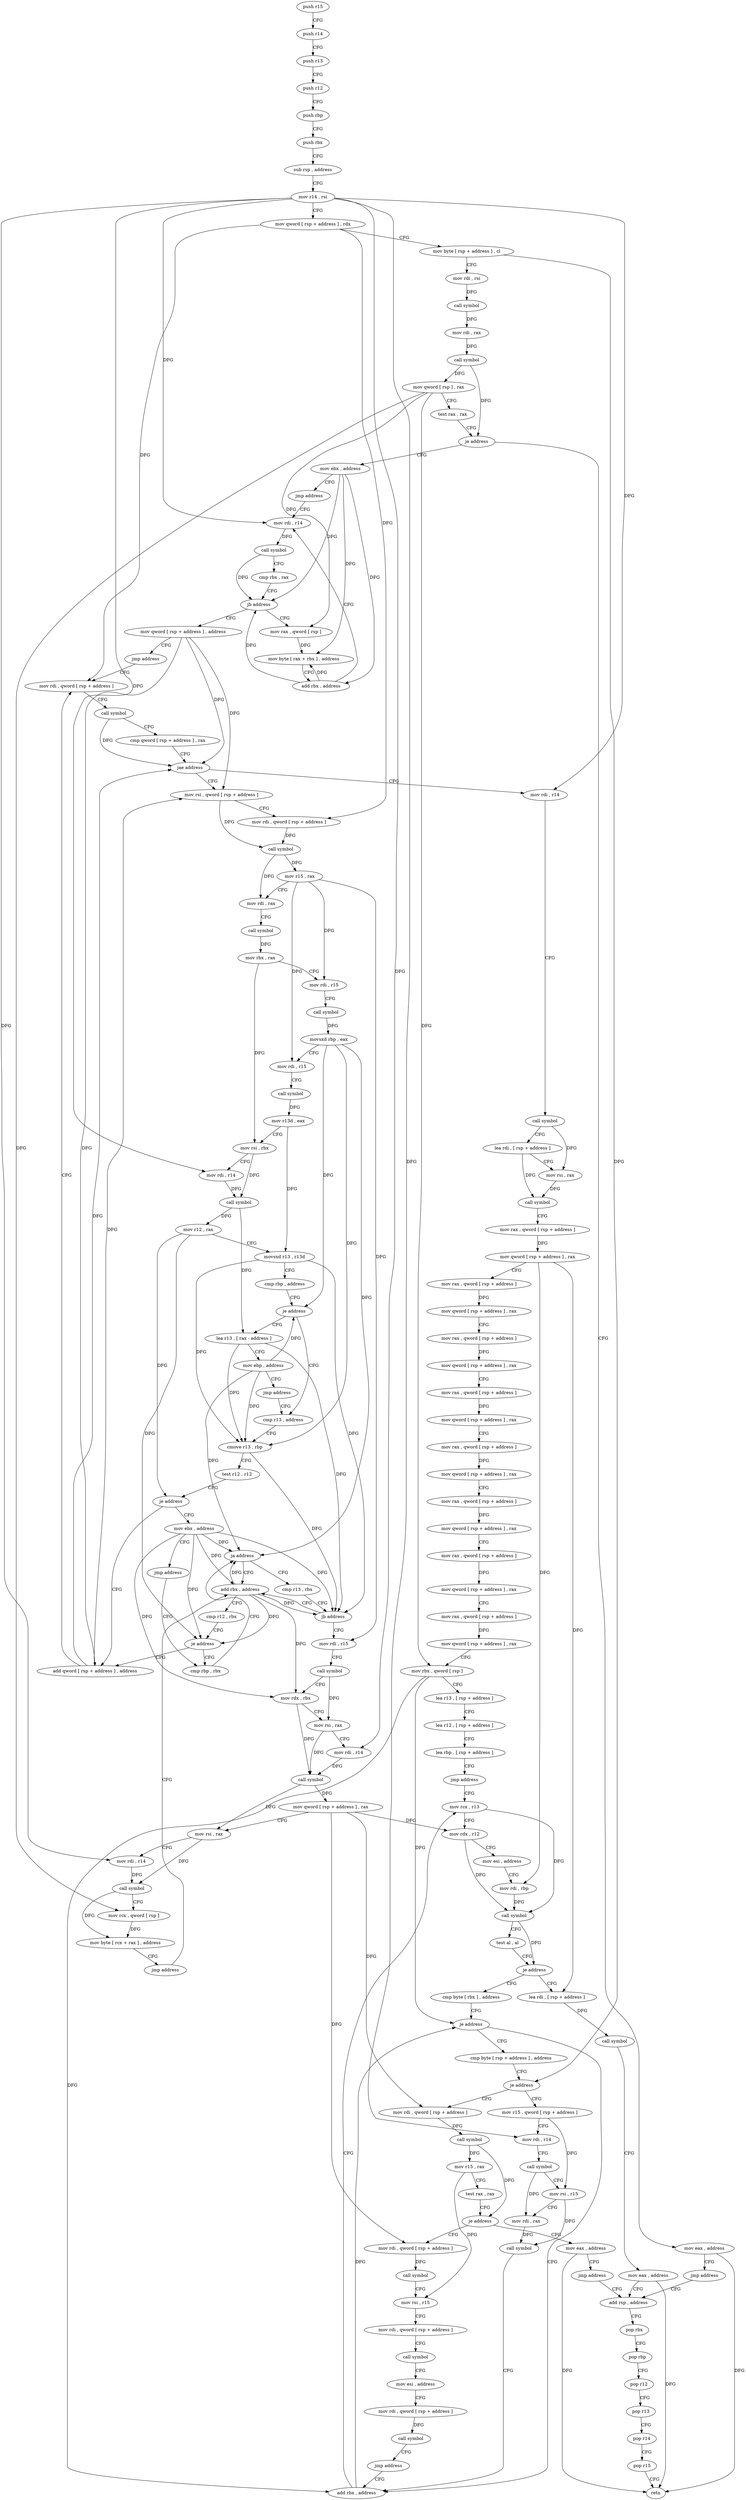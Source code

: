 digraph "func" {
"96748" [label = "push r15" ]
"96750" [label = "push r14" ]
"96752" [label = "push r13" ]
"96754" [label = "push r12" ]
"96756" [label = "push rbp" ]
"96757" [label = "push rbx" ]
"96758" [label = "sub rsp , address" ]
"96765" [label = "mov r14 , rsi" ]
"96768" [label = "mov qword [ rsp + address ] , rdx" ]
"96773" [label = "mov byte [ rsp + address ] , cl" ]
"96777" [label = "mov rdi , rsi" ]
"96780" [label = "call symbol" ]
"96785" [label = "mov rdi , rax" ]
"96788" [label = "call symbol" ]
"96793" [label = "mov qword [ rsp ] , rax" ]
"96797" [label = "test rax , rax" ]
"96800" [label = "je address" ]
"97360" [label = "mov eax , address" ]
"96806" [label = "mov ebx , address" ]
"97365" [label = "jmp address" ]
"97342" [label = "add rsp , address" ]
"96811" [label = "jmp address" ]
"96825" [label = "mov rdi , r14" ]
"97349" [label = "pop rbx" ]
"97350" [label = "pop rbp" ]
"97351" [label = "pop r12" ]
"97353" [label = "pop r13" ]
"97355" [label = "pop r14" ]
"97357" [label = "pop r15" ]
"97359" [label = "retn" ]
"96828" [label = "call symbol" ]
"96833" [label = "cmp rbx , rax" ]
"96836" [label = "jb address" ]
"96813" [label = "mov rax , qword [ rsp ]" ]
"96838" [label = "mov qword [ rsp + address ] , address" ]
"96817" [label = "mov byte [ rax + rbx ] , address" ]
"96821" [label = "add rbx , address" ]
"96847" [label = "jmp address" ]
"96939" [label = "mov rdi , qword [ rsp + address ]" ]
"96944" [label = "call symbol" ]
"96949" [label = "cmp qword [ rsp + address ] , rax" ]
"96954" [label = "jae address" ]
"97057" [label = "mov rdi , r14" ]
"96956" [label = "mov rsi , qword [ rsp + address ]" ]
"97060" [label = "call symbol" ]
"97065" [label = "lea rdi , [ rsp + address ]" ]
"97070" [label = "mov rsi , rax" ]
"97073" [label = "call symbol" ]
"97078" [label = "mov rax , qword [ rsp + address ]" ]
"97083" [label = "mov qword [ rsp + address ] , rax" ]
"97088" [label = "mov rax , qword [ rsp + address ]" ]
"97093" [label = "mov qword [ rsp + address ] , rax" ]
"97098" [label = "mov rax , qword [ rsp + address ]" ]
"97103" [label = "mov qword [ rsp + address ] , rax" ]
"97111" [label = "mov rax , qword [ rsp + address ]" ]
"97116" [label = "mov qword [ rsp + address ] , rax" ]
"97124" [label = "mov rax , qword [ rsp + address ]" ]
"97129" [label = "mov qword [ rsp + address ] , rax" ]
"97137" [label = "mov rax , qword [ rsp + address ]" ]
"97142" [label = "mov qword [ rsp + address ] , rax" ]
"97150" [label = "mov rax , qword [ rsp + address ]" ]
"97155" [label = "mov qword [ rsp + address ] , rax" ]
"97163" [label = "mov rax , qword [ rsp + address ]" ]
"97168" [label = "mov qword [ rsp + address ] , rax" ]
"97176" [label = "mov rbx , qword [ rsp ]" ]
"97180" [label = "lea r13 , [ rsp + address ]" ]
"97185" [label = "lea r12 , [ rsp + address ]" ]
"97193" [label = "lea rbp , [ rsp + address ]" ]
"97198" [label = "jmp address" ]
"97228" [label = "mov rcx , r13" ]
"96961" [label = "mov rdi , qword [ rsp + address ]" ]
"96966" [label = "call symbol" ]
"96971" [label = "mov r15 , rax" ]
"96974" [label = "mov rdi , rax" ]
"96977" [label = "call symbol" ]
"96982" [label = "mov rbx , rax" ]
"96985" [label = "mov rdi , r15" ]
"96988" [label = "call symbol" ]
"96993" [label = "movsxd rbp , eax" ]
"96996" [label = "mov rdi , r15" ]
"96999" [label = "call symbol" ]
"97004" [label = "mov r13d , eax" ]
"97007" [label = "mov rsi , rbx" ]
"97010" [label = "mov rdi , r14" ]
"97013" [label = "call symbol" ]
"97018" [label = "mov r12 , rax" ]
"97021" [label = "movsxd r13 , r13d" ]
"97024" [label = "cmp rbp , address" ]
"97028" [label = "je address" ]
"96849" [label = "lea r13 , [ rax - address ]" ]
"97034" [label = "cmp r13 , address" ]
"97231" [label = "mov rdx , r12" ]
"97234" [label = "mov esi , address" ]
"97239" [label = "mov rdi , rbp" ]
"97242" [label = "call symbol" ]
"97247" [label = "test al , al" ]
"97249" [label = "je address" ]
"97327" [label = "lea rdi , [ rsp + address ]" ]
"97251" [label = "cmp byte [ rbx ] , address" ]
"96853" [label = "mov ebp , address" ]
"96858" [label = "jmp address" ]
"97038" [label = "cmove r13 , rbp" ]
"97042" [label = "test r12 , r12" ]
"97045" [label = "je address" ]
"96933" [label = "add qword [ rsp + address ] , address" ]
"97047" [label = "mov ebx , address" ]
"97332" [label = "call symbol" ]
"97337" [label = "mov eax , address" ]
"97254" [label = "je address" ]
"97224" [label = "add rbx , address" ]
"97256" [label = "cmp byte [ rsp + address ] , address" ]
"97052" [label = "jmp address" ]
"96872" [label = "cmp rbp , rbx" ]
"97261" [label = "je address" ]
"97200" [label = "mov r15 , qword [ rsp + address ]" ]
"97263" [label = "mov rdi , qword [ rsp + address ]" ]
"96875" [label = "ja address" ]
"96863" [label = "add rbx , address" ]
"96877" [label = "cmp r13 , rbx" ]
"97205" [label = "mov rdi , r14" ]
"97208" [label = "call symbol" ]
"97213" [label = "mov rsi , r15" ]
"97216" [label = "mov rdi , rax" ]
"97219" [label = "call symbol" ]
"97271" [label = "call symbol" ]
"97276" [label = "mov r15 , rax" ]
"97279" [label = "test rax , rax" ]
"97282" [label = "je address" ]
"97367" [label = "mov eax , address" ]
"97284" [label = "mov rdi , qword [ rsp + address ]" ]
"96867" [label = "cmp r12 , rbx" ]
"96870" [label = "je address" ]
"96880" [label = "jb address" ]
"96882" [label = "mov rdi , r15" ]
"97372" [label = "jmp address" ]
"97292" [label = "call symbol" ]
"97297" [label = "mov rsi , r15" ]
"97300" [label = "mov rdi , qword [ rsp + address ]" ]
"97305" [label = "call symbol" ]
"97310" [label = "mov esi , address" ]
"97315" [label = "mov rdi , qword [ rsp + address ]" ]
"97320" [label = "call symbol" ]
"97325" [label = "jmp address" ]
"96885" [label = "call symbol" ]
"96890" [label = "mov rdx , rbx" ]
"96893" [label = "mov rsi , rax" ]
"96896" [label = "mov rdi , r14" ]
"96899" [label = "call symbol" ]
"96904" [label = "mov qword [ rsp + address ] , rax" ]
"96912" [label = "mov rsi , rax" ]
"96915" [label = "mov rdi , r14" ]
"96918" [label = "call symbol" ]
"96923" [label = "mov rcx , qword [ rsp ]" ]
"96927" [label = "mov byte [ rcx + rax ] , address" ]
"96931" [label = "jmp address" ]
"96748" -> "96750" [ label = "CFG" ]
"96750" -> "96752" [ label = "CFG" ]
"96752" -> "96754" [ label = "CFG" ]
"96754" -> "96756" [ label = "CFG" ]
"96756" -> "96757" [ label = "CFG" ]
"96757" -> "96758" [ label = "CFG" ]
"96758" -> "96765" [ label = "CFG" ]
"96765" -> "96768" [ label = "CFG" ]
"96765" -> "96825" [ label = "DFG" ]
"96765" -> "97057" [ label = "DFG" ]
"96765" -> "97010" [ label = "DFG" ]
"96765" -> "97205" [ label = "DFG" ]
"96765" -> "96896" [ label = "DFG" ]
"96765" -> "96915" [ label = "DFG" ]
"96768" -> "96773" [ label = "CFG" ]
"96768" -> "96939" [ label = "DFG" ]
"96768" -> "96961" [ label = "DFG" ]
"96773" -> "96777" [ label = "CFG" ]
"96773" -> "97261" [ label = "DFG" ]
"96777" -> "96780" [ label = "DFG" ]
"96780" -> "96785" [ label = "DFG" ]
"96785" -> "96788" [ label = "DFG" ]
"96788" -> "96793" [ label = "DFG" ]
"96788" -> "96800" [ label = "DFG" ]
"96793" -> "96797" [ label = "CFG" ]
"96793" -> "96813" [ label = "DFG" ]
"96793" -> "97176" [ label = "DFG" ]
"96793" -> "96923" [ label = "DFG" ]
"96797" -> "96800" [ label = "CFG" ]
"96800" -> "97360" [ label = "CFG" ]
"96800" -> "96806" [ label = "CFG" ]
"97360" -> "97365" [ label = "CFG" ]
"97360" -> "97359" [ label = "DFG" ]
"96806" -> "96811" [ label = "CFG" ]
"96806" -> "96836" [ label = "DFG" ]
"96806" -> "96817" [ label = "DFG" ]
"96806" -> "96821" [ label = "DFG" ]
"97365" -> "97342" [ label = "CFG" ]
"97342" -> "97349" [ label = "CFG" ]
"96811" -> "96825" [ label = "CFG" ]
"96825" -> "96828" [ label = "DFG" ]
"97349" -> "97350" [ label = "CFG" ]
"97350" -> "97351" [ label = "CFG" ]
"97351" -> "97353" [ label = "CFG" ]
"97353" -> "97355" [ label = "CFG" ]
"97355" -> "97357" [ label = "CFG" ]
"97357" -> "97359" [ label = "CFG" ]
"96828" -> "96833" [ label = "CFG" ]
"96828" -> "96836" [ label = "DFG" ]
"96833" -> "96836" [ label = "CFG" ]
"96836" -> "96813" [ label = "CFG" ]
"96836" -> "96838" [ label = "CFG" ]
"96813" -> "96817" [ label = "DFG" ]
"96838" -> "96847" [ label = "CFG" ]
"96838" -> "96954" [ label = "DFG" ]
"96838" -> "96956" [ label = "DFG" ]
"96838" -> "96933" [ label = "DFG" ]
"96817" -> "96821" [ label = "CFG" ]
"96821" -> "96825" [ label = "CFG" ]
"96821" -> "96817" [ label = "DFG" ]
"96821" -> "96836" [ label = "DFG" ]
"96847" -> "96939" [ label = "CFG" ]
"96939" -> "96944" [ label = "CFG" ]
"96944" -> "96949" [ label = "CFG" ]
"96944" -> "96954" [ label = "DFG" ]
"96949" -> "96954" [ label = "CFG" ]
"96954" -> "97057" [ label = "CFG" ]
"96954" -> "96956" [ label = "CFG" ]
"97057" -> "97060" [ label = "CFG" ]
"96956" -> "96961" [ label = "CFG" ]
"96956" -> "96966" [ label = "DFG" ]
"97060" -> "97065" [ label = "CFG" ]
"97060" -> "97070" [ label = "DFG" ]
"97065" -> "97070" [ label = "CFG" ]
"97065" -> "97073" [ label = "DFG" ]
"97070" -> "97073" [ label = "DFG" ]
"97073" -> "97078" [ label = "CFG" ]
"97078" -> "97083" [ label = "DFG" ]
"97083" -> "97088" [ label = "CFG" ]
"97083" -> "97239" [ label = "DFG" ]
"97083" -> "97327" [ label = "DFG" ]
"97088" -> "97093" [ label = "DFG" ]
"97093" -> "97098" [ label = "CFG" ]
"97098" -> "97103" [ label = "DFG" ]
"97103" -> "97111" [ label = "CFG" ]
"97111" -> "97116" [ label = "DFG" ]
"97116" -> "97124" [ label = "CFG" ]
"97124" -> "97129" [ label = "DFG" ]
"97129" -> "97137" [ label = "CFG" ]
"97137" -> "97142" [ label = "DFG" ]
"97142" -> "97150" [ label = "CFG" ]
"97150" -> "97155" [ label = "DFG" ]
"97155" -> "97163" [ label = "CFG" ]
"97163" -> "97168" [ label = "DFG" ]
"97168" -> "97176" [ label = "CFG" ]
"97176" -> "97180" [ label = "CFG" ]
"97176" -> "97254" [ label = "DFG" ]
"97176" -> "97224" [ label = "DFG" ]
"97180" -> "97185" [ label = "CFG" ]
"97185" -> "97193" [ label = "CFG" ]
"97193" -> "97198" [ label = "CFG" ]
"97198" -> "97228" [ label = "CFG" ]
"97228" -> "97231" [ label = "CFG" ]
"97228" -> "97242" [ label = "DFG" ]
"96961" -> "96966" [ label = "DFG" ]
"96966" -> "96971" [ label = "DFG" ]
"96966" -> "96974" [ label = "DFG" ]
"96971" -> "96974" [ label = "CFG" ]
"96971" -> "96985" [ label = "DFG" ]
"96971" -> "96996" [ label = "DFG" ]
"96971" -> "96882" [ label = "DFG" ]
"96974" -> "96977" [ label = "CFG" ]
"96977" -> "96982" [ label = "DFG" ]
"96982" -> "96985" [ label = "CFG" ]
"96982" -> "97007" [ label = "DFG" ]
"96985" -> "96988" [ label = "CFG" ]
"96988" -> "96993" [ label = "DFG" ]
"96993" -> "96996" [ label = "CFG" ]
"96993" -> "97028" [ label = "DFG" ]
"96993" -> "97038" [ label = "DFG" ]
"96993" -> "96875" [ label = "DFG" ]
"96996" -> "96999" [ label = "CFG" ]
"96999" -> "97004" [ label = "DFG" ]
"97004" -> "97007" [ label = "CFG" ]
"97004" -> "97021" [ label = "DFG" ]
"97007" -> "97010" [ label = "CFG" ]
"97007" -> "97013" [ label = "DFG" ]
"97010" -> "97013" [ label = "DFG" ]
"97013" -> "97018" [ label = "DFG" ]
"97013" -> "96849" [ label = "DFG" ]
"97018" -> "97021" [ label = "CFG" ]
"97018" -> "97045" [ label = "DFG" ]
"97018" -> "96870" [ label = "DFG" ]
"97021" -> "97024" [ label = "CFG" ]
"97021" -> "97038" [ label = "DFG" ]
"97021" -> "96880" [ label = "DFG" ]
"97024" -> "97028" [ label = "CFG" ]
"97028" -> "96849" [ label = "CFG" ]
"97028" -> "97034" [ label = "CFG" ]
"96849" -> "96853" [ label = "CFG" ]
"96849" -> "97038" [ label = "DFG" ]
"96849" -> "96880" [ label = "DFG" ]
"97034" -> "97038" [ label = "CFG" ]
"97231" -> "97234" [ label = "CFG" ]
"97231" -> "97242" [ label = "DFG" ]
"97234" -> "97239" [ label = "CFG" ]
"97239" -> "97242" [ label = "DFG" ]
"97242" -> "97247" [ label = "CFG" ]
"97242" -> "97249" [ label = "DFG" ]
"97247" -> "97249" [ label = "CFG" ]
"97249" -> "97327" [ label = "CFG" ]
"97249" -> "97251" [ label = "CFG" ]
"97327" -> "97332" [ label = "DFG" ]
"97251" -> "97254" [ label = "CFG" ]
"96853" -> "96858" [ label = "CFG" ]
"96853" -> "97028" [ label = "DFG" ]
"96853" -> "97038" [ label = "DFG" ]
"96853" -> "96875" [ label = "DFG" ]
"96858" -> "97034" [ label = "CFG" ]
"97038" -> "97042" [ label = "CFG" ]
"97038" -> "96880" [ label = "DFG" ]
"97042" -> "97045" [ label = "CFG" ]
"97045" -> "96933" [ label = "CFG" ]
"97045" -> "97047" [ label = "CFG" ]
"96933" -> "96939" [ label = "CFG" ]
"96933" -> "96956" [ label = "DFG" ]
"96933" -> "96954" [ label = "DFG" ]
"97047" -> "97052" [ label = "CFG" ]
"97047" -> "96875" [ label = "DFG" ]
"97047" -> "96863" [ label = "DFG" ]
"97047" -> "96870" [ label = "DFG" ]
"97047" -> "96880" [ label = "DFG" ]
"97047" -> "96890" [ label = "DFG" ]
"97332" -> "97337" [ label = "CFG" ]
"97337" -> "97342" [ label = "CFG" ]
"97337" -> "97359" [ label = "DFG" ]
"97254" -> "97224" [ label = "CFG" ]
"97254" -> "97256" [ label = "CFG" ]
"97224" -> "97228" [ label = "CFG" ]
"97224" -> "97254" [ label = "DFG" ]
"97256" -> "97261" [ label = "CFG" ]
"97052" -> "96872" [ label = "CFG" ]
"96872" -> "96875" [ label = "CFG" ]
"97261" -> "97200" [ label = "CFG" ]
"97261" -> "97263" [ label = "CFG" ]
"97200" -> "97205" [ label = "CFG" ]
"97200" -> "97213" [ label = "DFG" ]
"97263" -> "97271" [ label = "DFG" ]
"96875" -> "96863" [ label = "CFG" ]
"96875" -> "96877" [ label = "CFG" ]
"96863" -> "96867" [ label = "CFG" ]
"96863" -> "96875" [ label = "DFG" ]
"96863" -> "96870" [ label = "DFG" ]
"96863" -> "96880" [ label = "DFG" ]
"96863" -> "96890" [ label = "DFG" ]
"96877" -> "96880" [ label = "CFG" ]
"97205" -> "97208" [ label = "CFG" ]
"97208" -> "97213" [ label = "CFG" ]
"97208" -> "97216" [ label = "DFG" ]
"97213" -> "97216" [ label = "CFG" ]
"97213" -> "97219" [ label = "DFG" ]
"97216" -> "97219" [ label = "DFG" ]
"97219" -> "97224" [ label = "CFG" ]
"97271" -> "97276" [ label = "DFG" ]
"97271" -> "97282" [ label = "DFG" ]
"97276" -> "97279" [ label = "CFG" ]
"97276" -> "97297" [ label = "DFG" ]
"97279" -> "97282" [ label = "CFG" ]
"97282" -> "97367" [ label = "CFG" ]
"97282" -> "97284" [ label = "CFG" ]
"97367" -> "97372" [ label = "CFG" ]
"97367" -> "97359" [ label = "DFG" ]
"97284" -> "97292" [ label = "DFG" ]
"96867" -> "96870" [ label = "CFG" ]
"96870" -> "96933" [ label = "CFG" ]
"96870" -> "96872" [ label = "CFG" ]
"96880" -> "96863" [ label = "CFG" ]
"96880" -> "96882" [ label = "CFG" ]
"96882" -> "96885" [ label = "CFG" ]
"97372" -> "97342" [ label = "CFG" ]
"97292" -> "97297" [ label = "CFG" ]
"97297" -> "97300" [ label = "CFG" ]
"97300" -> "97305" [ label = "CFG" ]
"97305" -> "97310" [ label = "CFG" ]
"97310" -> "97315" [ label = "CFG" ]
"97315" -> "97320" [ label = "DFG" ]
"97320" -> "97325" [ label = "CFG" ]
"97325" -> "97224" [ label = "CFG" ]
"96885" -> "96890" [ label = "CFG" ]
"96885" -> "96893" [ label = "DFG" ]
"96890" -> "96893" [ label = "CFG" ]
"96890" -> "96899" [ label = "DFG" ]
"96893" -> "96896" [ label = "CFG" ]
"96893" -> "96899" [ label = "DFG" ]
"96896" -> "96899" [ label = "DFG" ]
"96899" -> "96904" [ label = "DFG" ]
"96899" -> "96912" [ label = "DFG" ]
"96904" -> "96912" [ label = "CFG" ]
"96904" -> "97231" [ label = "DFG" ]
"96904" -> "97263" [ label = "DFG" ]
"96904" -> "97284" [ label = "DFG" ]
"96912" -> "96915" [ label = "CFG" ]
"96912" -> "96918" [ label = "DFG" ]
"96915" -> "96918" [ label = "DFG" ]
"96918" -> "96923" [ label = "CFG" ]
"96918" -> "96927" [ label = "DFG" ]
"96923" -> "96927" [ label = "DFG" ]
"96927" -> "96931" [ label = "CFG" ]
"96931" -> "96863" [ label = "CFG" ]
}
